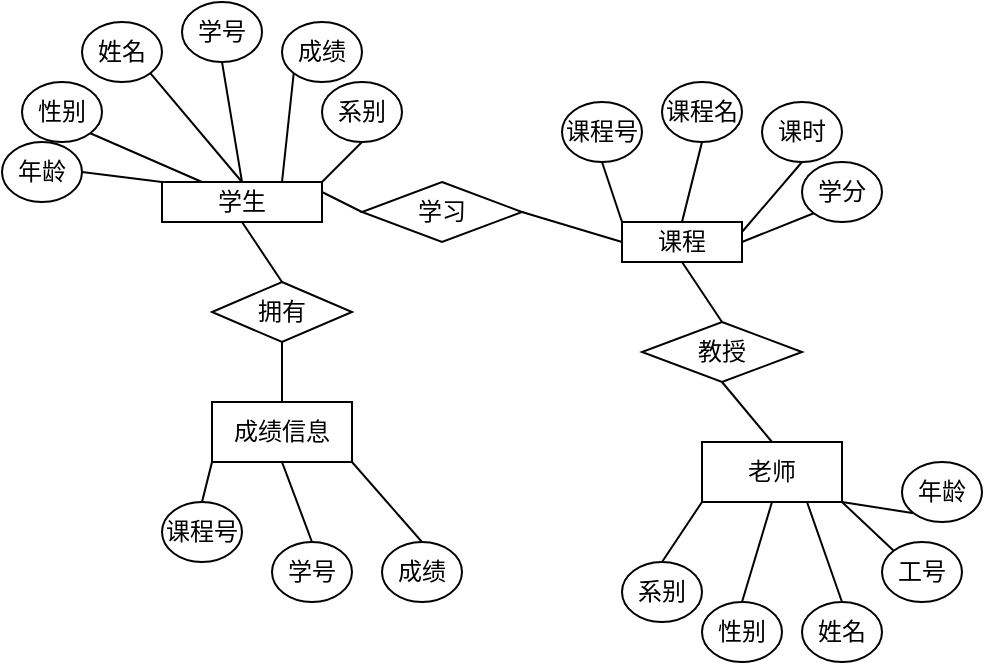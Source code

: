 <mxfile version="14.1.8" type="github">
  <diagram id="W-YqRmsizlr0No6qvHyg" name="Page-1">
    <mxGraphModel dx="491" dy="552" grid="1" gridSize="10" guides="1" tooltips="1" connect="1" arrows="1" fold="1" page="1" pageScale="1" pageWidth="827" pageHeight="1169" math="0" shadow="0">
      <root>
        <mxCell id="0" />
        <mxCell id="1" parent="0" />
        <mxCell id="06mlNcmjOErcQc19vJZ6-1" value="学生" style="rounded=0;whiteSpace=wrap;html=1;" vertex="1" parent="1">
          <mxGeometry x="90" y="120" width="80" height="20" as="geometry" />
        </mxCell>
        <mxCell id="06mlNcmjOErcQc19vJZ6-2" value="学号" style="ellipse;whiteSpace=wrap;html=1;" vertex="1" parent="1">
          <mxGeometry x="100" y="30" width="40" height="30" as="geometry" />
        </mxCell>
        <mxCell id="06mlNcmjOErcQc19vJZ6-3" value="姓名" style="ellipse;whiteSpace=wrap;html=1;" vertex="1" parent="1">
          <mxGeometry x="50" y="40" width="40" height="30" as="geometry" />
        </mxCell>
        <mxCell id="06mlNcmjOErcQc19vJZ6-4" value="性别" style="ellipse;whiteSpace=wrap;html=1;" vertex="1" parent="1">
          <mxGeometry x="20" y="70" width="40" height="30" as="geometry" />
        </mxCell>
        <mxCell id="06mlNcmjOErcQc19vJZ6-5" value="年龄" style="ellipse;whiteSpace=wrap;html=1;" vertex="1" parent="1">
          <mxGeometry x="10" y="100" width="40" height="30" as="geometry" />
        </mxCell>
        <mxCell id="06mlNcmjOErcQc19vJZ6-6" value="系别" style="ellipse;whiteSpace=wrap;html=1;" vertex="1" parent="1">
          <mxGeometry x="170" y="70" width="40" height="30" as="geometry" />
        </mxCell>
        <mxCell id="06mlNcmjOErcQc19vJZ6-7" value="成绩" style="ellipse;whiteSpace=wrap;html=1;" vertex="1" parent="1">
          <mxGeometry x="150" y="40" width="40" height="30" as="geometry" />
        </mxCell>
        <mxCell id="06mlNcmjOErcQc19vJZ6-8" value="老师" style="rounded=0;whiteSpace=wrap;html=1;" vertex="1" parent="1">
          <mxGeometry x="360" y="250" width="70" height="30" as="geometry" />
        </mxCell>
        <mxCell id="06mlNcmjOErcQc19vJZ6-9" value="工号" style="ellipse;whiteSpace=wrap;html=1;" vertex="1" parent="1">
          <mxGeometry x="450" y="300" width="40" height="30" as="geometry" />
        </mxCell>
        <mxCell id="06mlNcmjOErcQc19vJZ6-10" value="姓名" style="ellipse;whiteSpace=wrap;html=1;" vertex="1" parent="1">
          <mxGeometry x="410" y="330" width="40" height="30" as="geometry" />
        </mxCell>
        <mxCell id="06mlNcmjOErcQc19vJZ6-11" value="性别" style="ellipse;whiteSpace=wrap;html=1;" vertex="1" parent="1">
          <mxGeometry x="360" y="330" width="40" height="30" as="geometry" />
        </mxCell>
        <mxCell id="06mlNcmjOErcQc19vJZ6-12" value="年龄" style="ellipse;whiteSpace=wrap;html=1;" vertex="1" parent="1">
          <mxGeometry x="460" y="260" width="40" height="30" as="geometry" />
        </mxCell>
        <mxCell id="06mlNcmjOErcQc19vJZ6-13" value="系别" style="ellipse;whiteSpace=wrap;html=1;" vertex="1" parent="1">
          <mxGeometry x="320" y="310" width="40" height="30" as="geometry" />
        </mxCell>
        <mxCell id="06mlNcmjOErcQc19vJZ6-18" style="edgeStyle=orthogonalEdgeStyle;rounded=0;orthogonalLoop=1;jettySize=auto;html=1;exitX=0.5;exitY=1;exitDx=0;exitDy=0;" edge="1" parent="1" source="06mlNcmjOErcQc19vJZ6-2" target="06mlNcmjOErcQc19vJZ6-2">
          <mxGeometry relative="1" as="geometry" />
        </mxCell>
        <mxCell id="06mlNcmjOErcQc19vJZ6-19" value="成绩信息" style="rounded=0;whiteSpace=wrap;html=1;" vertex="1" parent="1">
          <mxGeometry x="115" y="230" width="70" height="30" as="geometry" />
        </mxCell>
        <mxCell id="06mlNcmjOErcQc19vJZ6-20" value="课程号" style="ellipse;whiteSpace=wrap;html=1;" vertex="1" parent="1">
          <mxGeometry x="90" y="280" width="40" height="30" as="geometry" />
        </mxCell>
        <mxCell id="06mlNcmjOErcQc19vJZ6-21" value="&lt;span style=&quot;color: rgba(0 , 0 , 0 , 0) ; font-family: monospace ; font-size: 0px&quot;&gt;%3CmxGraphModel%3E%3Croot%3E%3CmxCell%20id%3D%220%22%2F%3E%3CmxCell%20id%3D%221%22%20parent%3D%220%22%2F%3E%3CmxCell%20id%3D%222%22%20value%3D%22%E5%B9%B4%E9%BE%84%22%20style%3D%22ellipse%3BwhiteSpace%3Dwrap%3Bhtml%3D1%3B%22%20vertex%3D%221%22%20parent%3D%221%22%3E%3CmxGeometry%20x%3D%2210%22%20y%3D%22100%22%20width%3D%2240%22%20height%3D%2230%22%20as%3D%22geometry%22%2F%3E%3C%2FmxCell%3E%3C%2Froot%3E%3C%2FmxGraphModel%3E&lt;/span&gt;学号" style="ellipse;whiteSpace=wrap;html=1;" vertex="1" parent="1">
          <mxGeometry x="145" y="300" width="40" height="30" as="geometry" />
        </mxCell>
        <mxCell id="06mlNcmjOErcQc19vJZ6-22" value="成绩" style="ellipse;whiteSpace=wrap;html=1;" vertex="1" parent="1">
          <mxGeometry x="200" y="300" width="40" height="30" as="geometry" />
        </mxCell>
        <mxCell id="06mlNcmjOErcQc19vJZ6-25" value="课程" style="rounded=0;whiteSpace=wrap;html=1;" vertex="1" parent="1">
          <mxGeometry x="320" y="140" width="60" height="20" as="geometry" />
        </mxCell>
        <mxCell id="06mlNcmjOErcQc19vJZ6-26" value="课程名" style="ellipse;whiteSpace=wrap;html=1;" vertex="1" parent="1">
          <mxGeometry x="340" y="70" width="40" height="30" as="geometry" />
        </mxCell>
        <mxCell id="06mlNcmjOErcQc19vJZ6-27" value="课程号" style="ellipse;whiteSpace=wrap;html=1;" vertex="1" parent="1">
          <mxGeometry x="290" y="80" width="40" height="30" as="geometry" />
        </mxCell>
        <mxCell id="06mlNcmjOErcQc19vJZ6-28" value="学分" style="ellipse;whiteSpace=wrap;html=1;" vertex="1" parent="1">
          <mxGeometry x="410" y="110" width="40" height="30" as="geometry" />
        </mxCell>
        <mxCell id="06mlNcmjOErcQc19vJZ6-29" value="课时" style="ellipse;whiteSpace=wrap;html=1;" vertex="1" parent="1">
          <mxGeometry x="390" y="80" width="40" height="30" as="geometry" />
        </mxCell>
        <mxCell id="06mlNcmjOErcQc19vJZ6-30" style="edgeStyle=orthogonalEdgeStyle;rounded=0;orthogonalLoop=1;jettySize=auto;html=1;exitX=0.5;exitY=1;exitDx=0;exitDy=0;" edge="1" parent="1" source="06mlNcmjOErcQc19vJZ6-26" target="06mlNcmjOErcQc19vJZ6-26">
          <mxGeometry relative="1" as="geometry" />
        </mxCell>
        <mxCell id="06mlNcmjOErcQc19vJZ6-32" value="" style="endArrow=none;html=1;entryX=1;entryY=0.5;entryDx=0;entryDy=0;exitX=0;exitY=0;exitDx=0;exitDy=0;" edge="1" parent="1" source="06mlNcmjOErcQc19vJZ6-1" target="06mlNcmjOErcQc19vJZ6-5">
          <mxGeometry width="50" height="50" relative="1" as="geometry">
            <mxPoint x="220" y="300" as="sourcePoint" />
            <mxPoint x="270" y="250" as="targetPoint" />
          </mxGeometry>
        </mxCell>
        <mxCell id="06mlNcmjOErcQc19vJZ6-33" value="" style="endArrow=none;html=1;entryX=1;entryY=1;entryDx=0;entryDy=0;exitX=0.25;exitY=0;exitDx=0;exitDy=0;" edge="1" parent="1" source="06mlNcmjOErcQc19vJZ6-1" target="06mlNcmjOErcQc19vJZ6-4">
          <mxGeometry width="50" height="50" relative="1" as="geometry">
            <mxPoint x="100" y="130" as="sourcePoint" />
            <mxPoint x="60" y="125" as="targetPoint" />
          </mxGeometry>
        </mxCell>
        <mxCell id="06mlNcmjOErcQc19vJZ6-34" value="" style="endArrow=none;html=1;entryX=1;entryY=1;entryDx=0;entryDy=0;exitX=0.5;exitY=0;exitDx=0;exitDy=0;" edge="1" parent="1" source="06mlNcmjOErcQc19vJZ6-1" target="06mlNcmjOErcQc19vJZ6-3">
          <mxGeometry width="50" height="50" relative="1" as="geometry">
            <mxPoint x="110" y="140" as="sourcePoint" />
            <mxPoint x="70" y="135" as="targetPoint" />
          </mxGeometry>
        </mxCell>
        <mxCell id="06mlNcmjOErcQc19vJZ6-36" value="" style="endArrow=none;html=1;entryX=0.5;entryY=1;entryDx=0;entryDy=0;exitX=0.5;exitY=0;exitDx=0;exitDy=0;" edge="1" parent="1" source="06mlNcmjOErcQc19vJZ6-1" target="06mlNcmjOErcQc19vJZ6-2">
          <mxGeometry width="50" height="50" relative="1" as="geometry">
            <mxPoint x="120" y="150" as="sourcePoint" />
            <mxPoint x="80" y="145" as="targetPoint" />
          </mxGeometry>
        </mxCell>
        <mxCell id="06mlNcmjOErcQc19vJZ6-37" value="" style="endArrow=none;html=1;entryX=0;entryY=1;entryDx=0;entryDy=0;exitX=0.75;exitY=0;exitDx=0;exitDy=0;" edge="1" parent="1" source="06mlNcmjOErcQc19vJZ6-1" target="06mlNcmjOErcQc19vJZ6-7">
          <mxGeometry width="50" height="50" relative="1" as="geometry">
            <mxPoint x="130" y="160" as="sourcePoint" />
            <mxPoint x="90" y="155" as="targetPoint" />
          </mxGeometry>
        </mxCell>
        <mxCell id="06mlNcmjOErcQc19vJZ6-39" value="" style="endArrow=none;html=1;entryX=1;entryY=0;entryDx=0;entryDy=0;exitX=0.5;exitY=1;exitDx=0;exitDy=0;" edge="1" parent="1" source="06mlNcmjOErcQc19vJZ6-6" target="06mlNcmjOErcQc19vJZ6-1">
          <mxGeometry width="50" height="50" relative="1" as="geometry">
            <mxPoint x="140" y="170" as="sourcePoint" />
            <mxPoint x="100" y="165" as="targetPoint" />
          </mxGeometry>
        </mxCell>
        <mxCell id="06mlNcmjOErcQc19vJZ6-40" value="" style="endArrow=none;html=1;entryX=0.5;entryY=0;entryDx=0;entryDy=0;exitX=0;exitY=1;exitDx=0;exitDy=0;" edge="1" parent="1" source="06mlNcmjOErcQc19vJZ6-19" target="06mlNcmjOErcQc19vJZ6-20">
          <mxGeometry width="50" height="50" relative="1" as="geometry">
            <mxPoint x="200" y="160" as="sourcePoint" />
            <mxPoint x="160" y="155" as="targetPoint" />
          </mxGeometry>
        </mxCell>
        <mxCell id="06mlNcmjOErcQc19vJZ6-41" value="" style="endArrow=none;html=1;entryX=0.5;entryY=1;entryDx=0;entryDy=0;exitX=0.5;exitY=0;exitDx=0;exitDy=0;" edge="1" parent="1" source="06mlNcmjOErcQc19vJZ6-21" target="06mlNcmjOErcQc19vJZ6-19">
          <mxGeometry width="50" height="50" relative="1" as="geometry">
            <mxPoint x="210" y="170" as="sourcePoint" />
            <mxPoint x="170" y="165" as="targetPoint" />
          </mxGeometry>
        </mxCell>
        <mxCell id="06mlNcmjOErcQc19vJZ6-42" value="" style="endArrow=none;html=1;entryX=1;entryY=1;entryDx=0;entryDy=0;exitX=0.5;exitY=0;exitDx=0;exitDy=0;" edge="1" parent="1" source="06mlNcmjOErcQc19vJZ6-22" target="06mlNcmjOErcQc19vJZ6-19">
          <mxGeometry width="50" height="50" relative="1" as="geometry">
            <mxPoint x="220" y="180" as="sourcePoint" />
            <mxPoint x="180" y="175" as="targetPoint" />
          </mxGeometry>
        </mxCell>
        <mxCell id="06mlNcmjOErcQc19vJZ6-43" value="" style="endArrow=none;html=1;entryX=0.5;entryY=1;entryDx=0;entryDy=0;exitX=0;exitY=0;exitDx=0;exitDy=0;" edge="1" parent="1" source="06mlNcmjOErcQc19vJZ6-25" target="06mlNcmjOErcQc19vJZ6-27">
          <mxGeometry width="50" height="50" relative="1" as="geometry">
            <mxPoint x="180" y="210" as="sourcePoint" />
            <mxPoint x="140" y="205" as="targetPoint" />
          </mxGeometry>
        </mxCell>
        <mxCell id="06mlNcmjOErcQc19vJZ6-44" value="" style="endArrow=none;html=1;entryX=0.5;entryY=0;entryDx=0;entryDy=0;exitX=0.5;exitY=1;exitDx=0;exitDy=0;" edge="1" parent="1" source="06mlNcmjOErcQc19vJZ6-26" target="06mlNcmjOErcQc19vJZ6-25">
          <mxGeometry width="50" height="50" relative="1" as="geometry">
            <mxPoint x="190" y="220" as="sourcePoint" />
            <mxPoint x="150" y="215" as="targetPoint" />
          </mxGeometry>
        </mxCell>
        <mxCell id="06mlNcmjOErcQc19vJZ6-45" value="" style="endArrow=none;html=1;entryX=1;entryY=0.25;entryDx=0;entryDy=0;exitX=0.5;exitY=1;exitDx=0;exitDy=0;" edge="1" parent="1" source="06mlNcmjOErcQc19vJZ6-29" target="06mlNcmjOErcQc19vJZ6-25">
          <mxGeometry width="50" height="50" relative="1" as="geometry">
            <mxPoint x="200" y="230" as="sourcePoint" />
            <mxPoint x="160" y="225" as="targetPoint" />
          </mxGeometry>
        </mxCell>
        <mxCell id="06mlNcmjOErcQc19vJZ6-46" value="" style="endArrow=none;html=1;exitX=0;exitY=1;exitDx=0;exitDy=0;" edge="1" parent="1" source="06mlNcmjOErcQc19vJZ6-28">
          <mxGeometry width="50" height="50" relative="1" as="geometry">
            <mxPoint x="210" y="240" as="sourcePoint" />
            <mxPoint x="380" y="150" as="targetPoint" />
          </mxGeometry>
        </mxCell>
        <mxCell id="06mlNcmjOErcQc19vJZ6-47" value="" style="endArrow=none;html=1;entryX=0;entryY=1;entryDx=0;entryDy=0;exitX=0.5;exitY=0;exitDx=0;exitDy=0;" edge="1" parent="1" source="06mlNcmjOErcQc19vJZ6-13" target="06mlNcmjOErcQc19vJZ6-8">
          <mxGeometry width="50" height="50" relative="1" as="geometry">
            <mxPoint x="220" y="250" as="sourcePoint" />
            <mxPoint x="180" y="245" as="targetPoint" />
          </mxGeometry>
        </mxCell>
        <mxCell id="06mlNcmjOErcQc19vJZ6-48" value="" style="endArrow=none;html=1;entryX=0.5;entryY=1;entryDx=0;entryDy=0;exitX=0.5;exitY=0;exitDx=0;exitDy=0;" edge="1" parent="1" source="06mlNcmjOErcQc19vJZ6-11" target="06mlNcmjOErcQc19vJZ6-8">
          <mxGeometry width="50" height="50" relative="1" as="geometry">
            <mxPoint x="230" y="260" as="sourcePoint" />
            <mxPoint x="190" y="255" as="targetPoint" />
          </mxGeometry>
        </mxCell>
        <mxCell id="06mlNcmjOErcQc19vJZ6-49" value="" style="endArrow=none;html=1;entryX=0.75;entryY=1;entryDx=0;entryDy=0;exitX=0.5;exitY=0;exitDx=0;exitDy=0;" edge="1" parent="1" source="06mlNcmjOErcQc19vJZ6-10" target="06mlNcmjOErcQc19vJZ6-8">
          <mxGeometry width="50" height="50" relative="1" as="geometry">
            <mxPoint x="240" y="270" as="sourcePoint" />
            <mxPoint x="200" y="265" as="targetPoint" />
          </mxGeometry>
        </mxCell>
        <mxCell id="06mlNcmjOErcQc19vJZ6-50" value="" style="endArrow=none;html=1;entryX=1;entryY=1;entryDx=0;entryDy=0;exitX=0;exitY=0;exitDx=0;exitDy=0;" edge="1" parent="1" source="06mlNcmjOErcQc19vJZ6-9" target="06mlNcmjOErcQc19vJZ6-8">
          <mxGeometry width="50" height="50" relative="1" as="geometry">
            <mxPoint x="250" y="280" as="sourcePoint" />
            <mxPoint x="210" y="275" as="targetPoint" />
          </mxGeometry>
        </mxCell>
        <mxCell id="06mlNcmjOErcQc19vJZ6-51" value="" style="endArrow=none;html=1;entryX=1;entryY=1;entryDx=0;entryDy=0;exitX=0;exitY=1;exitDx=0;exitDy=0;" edge="1" parent="1" source="06mlNcmjOErcQc19vJZ6-12" target="06mlNcmjOErcQc19vJZ6-8">
          <mxGeometry width="50" height="50" relative="1" as="geometry">
            <mxPoint x="260" y="290" as="sourcePoint" />
            <mxPoint x="220" y="285" as="targetPoint" />
          </mxGeometry>
        </mxCell>
        <mxCell id="06mlNcmjOErcQc19vJZ6-52" value="拥有" style="rhombus;whiteSpace=wrap;html=1;" vertex="1" parent="1">
          <mxGeometry x="115" y="170" width="70" height="30" as="geometry" />
        </mxCell>
        <mxCell id="06mlNcmjOErcQc19vJZ6-53" value="" style="endArrow=none;html=1;entryX=0.5;entryY=1;entryDx=0;entryDy=0;exitX=0.5;exitY=0;exitDx=0;exitDy=0;" edge="1" parent="1" source="06mlNcmjOErcQc19vJZ6-52" target="06mlNcmjOErcQc19vJZ6-1">
          <mxGeometry width="50" height="50" relative="1" as="geometry">
            <mxPoint x="220" y="300" as="sourcePoint" />
            <mxPoint x="270" y="250" as="targetPoint" />
          </mxGeometry>
        </mxCell>
        <mxCell id="06mlNcmjOErcQc19vJZ6-54" value="" style="endArrow=none;html=1;exitX=0.5;exitY=0;exitDx=0;exitDy=0;entryX=0.5;entryY=1;entryDx=0;entryDy=0;" edge="1" parent="1" source="06mlNcmjOErcQc19vJZ6-19" target="06mlNcmjOErcQc19vJZ6-52">
          <mxGeometry width="50" height="50" relative="1" as="geometry">
            <mxPoint x="220" y="300" as="sourcePoint" />
            <mxPoint x="270" y="250" as="targetPoint" />
          </mxGeometry>
        </mxCell>
        <mxCell id="06mlNcmjOErcQc19vJZ6-55" value="" style="endArrow=none;html=1;exitX=1;exitY=0.25;exitDx=0;exitDy=0;entryX=0;entryY=0.5;entryDx=0;entryDy=0;" edge="1" parent="1" source="06mlNcmjOErcQc19vJZ6-1" target="06mlNcmjOErcQc19vJZ6-56">
          <mxGeometry width="50" height="50" relative="1" as="geometry">
            <mxPoint x="220" y="300" as="sourcePoint" />
            <mxPoint x="210" y="140" as="targetPoint" />
          </mxGeometry>
        </mxCell>
        <mxCell id="06mlNcmjOErcQc19vJZ6-56" value="学习" style="rhombus;whiteSpace=wrap;html=1;" vertex="1" parent="1">
          <mxGeometry x="190" y="120" width="80" height="30" as="geometry" />
        </mxCell>
        <mxCell id="06mlNcmjOErcQc19vJZ6-57" value="" style="endArrow=none;html=1;entryX=1;entryY=0.5;entryDx=0;entryDy=0;" edge="1" parent="1" target="06mlNcmjOErcQc19vJZ6-56">
          <mxGeometry width="50" height="50" relative="1" as="geometry">
            <mxPoint x="320" y="150" as="sourcePoint" />
            <mxPoint x="270" y="250" as="targetPoint" />
          </mxGeometry>
        </mxCell>
        <mxCell id="06mlNcmjOErcQc19vJZ6-58" value="教授" style="rhombus;whiteSpace=wrap;html=1;" vertex="1" parent="1">
          <mxGeometry x="330" y="190" width="80" height="30" as="geometry" />
        </mxCell>
        <mxCell id="06mlNcmjOErcQc19vJZ6-59" value="" style="endArrow=none;html=1;entryX=0.5;entryY=0;entryDx=0;entryDy=0;exitX=0.5;exitY=1;exitDx=0;exitDy=0;" edge="1" parent="1" source="06mlNcmjOErcQc19vJZ6-58" target="06mlNcmjOErcQc19vJZ6-8">
          <mxGeometry width="50" height="50" relative="1" as="geometry">
            <mxPoint x="220" y="300" as="sourcePoint" />
            <mxPoint x="270" y="250" as="targetPoint" />
          </mxGeometry>
        </mxCell>
        <mxCell id="06mlNcmjOErcQc19vJZ6-60" value="" style="endArrow=none;html=1;entryX=0.5;entryY=1;entryDx=0;entryDy=0;exitX=0.5;exitY=0;exitDx=0;exitDy=0;" edge="1" parent="1" source="06mlNcmjOErcQc19vJZ6-58" target="06mlNcmjOErcQc19vJZ6-25">
          <mxGeometry width="50" height="50" relative="1" as="geometry">
            <mxPoint x="270" y="300" as="sourcePoint" />
            <mxPoint x="230" y="295" as="targetPoint" />
          </mxGeometry>
        </mxCell>
      </root>
    </mxGraphModel>
  </diagram>
</mxfile>
